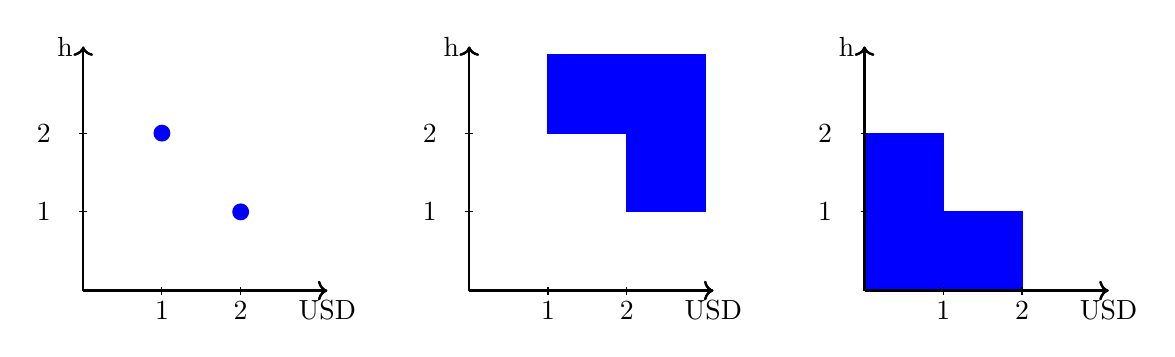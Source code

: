\begin{tikzpicture}
\draw[->, thick] (0,0)--(3.1,0) {};
\draw[->, thick] (0,0)--(0,3.1) {};
\filldraw[fill=blue,draw=blue] (1,2) circle(0.1);
\filldraw[fill=blue,draw=blue] (2,1) circle(0.1);
\node at (-0.5,2) {2};
\node at (-0.5,1) {1};
\draw[-] (-0.05,2)--(0.05,2){};
\draw[-] (-0.05,1)--(0.05,1){};
\draw[-] (1,-0.05)--(1,0.05){};
\draw[-] (2,-0.05)--(2,0.05){};
\node at (1,-0.25) {1};
\node at (2,-0.25) {2};
\draw[->, thick] (0,0)--(3.1,0) node[below]{USD};
\draw[->, thick] (0,0)--(0,3.1) node[left]{h};
\end{tikzpicture}\hspace{0.5cm} 
\begin{tikzpicture}
\draw[->, thick] (0,0)--(3.1,0) {};
\draw[->, thick] (0,0)--(0,3.1) {};
\draw[draw=blue, fill=blue] (2,1) rectangle ++(1,2);
\draw[draw=blue, fill=blue] (1,2) rectangle ++(2,1);
\node at (-0.5,2) {2};
\node at (-0.5,1) {1};
\draw[-] (-0.05,2)--(0.05,2){};
\draw[-] (-0.05,1)--(0.05,1){};
\draw[-] (1,-0.05)--(1,0.05){};
\draw[-] (2,-0.05)--(2,0.05){};
\node at (1,-0.25) {1};
\node at (2,-0.25) {2};
\draw[->, thick] (0,0)--(3.1,0) node[below]{USD};
\draw[->, thick] (0,0)--(0,3.1) node[left]{h};
\end{tikzpicture}
\hspace{0.5cm} 
\begin{tikzpicture}
\draw[->, thick] (0,0)--(3.1,0) {};
\draw[->, thick] (0,0)--(0,3.1) {};
\draw[draw=blue, fill=blue] (0,0) rectangle ++(1,2);
\draw[draw=blue, fill=blue] (0,0) rectangle ++(2,1);
\node at (-0.5,2) {2};
\node at (-0.5,1) {1};
\draw[-] (-0.05,2)--(0.05,2){};
\draw[-] (-0.05,1)--(0.05,1){};
\draw[-] (1,-0.05)--(1,0.05){};
\draw[-] (2,-0.05)--(2,0.05){};
\node at (1,-0.25) {1};
\node at (2,-0.25) {2};
\draw[->, thick] (0,0)--(3.1,0) node[below]{USD};
\draw[->, thick] (0,0)--(0,3.1) node[left]{h};
\end{tikzpicture}